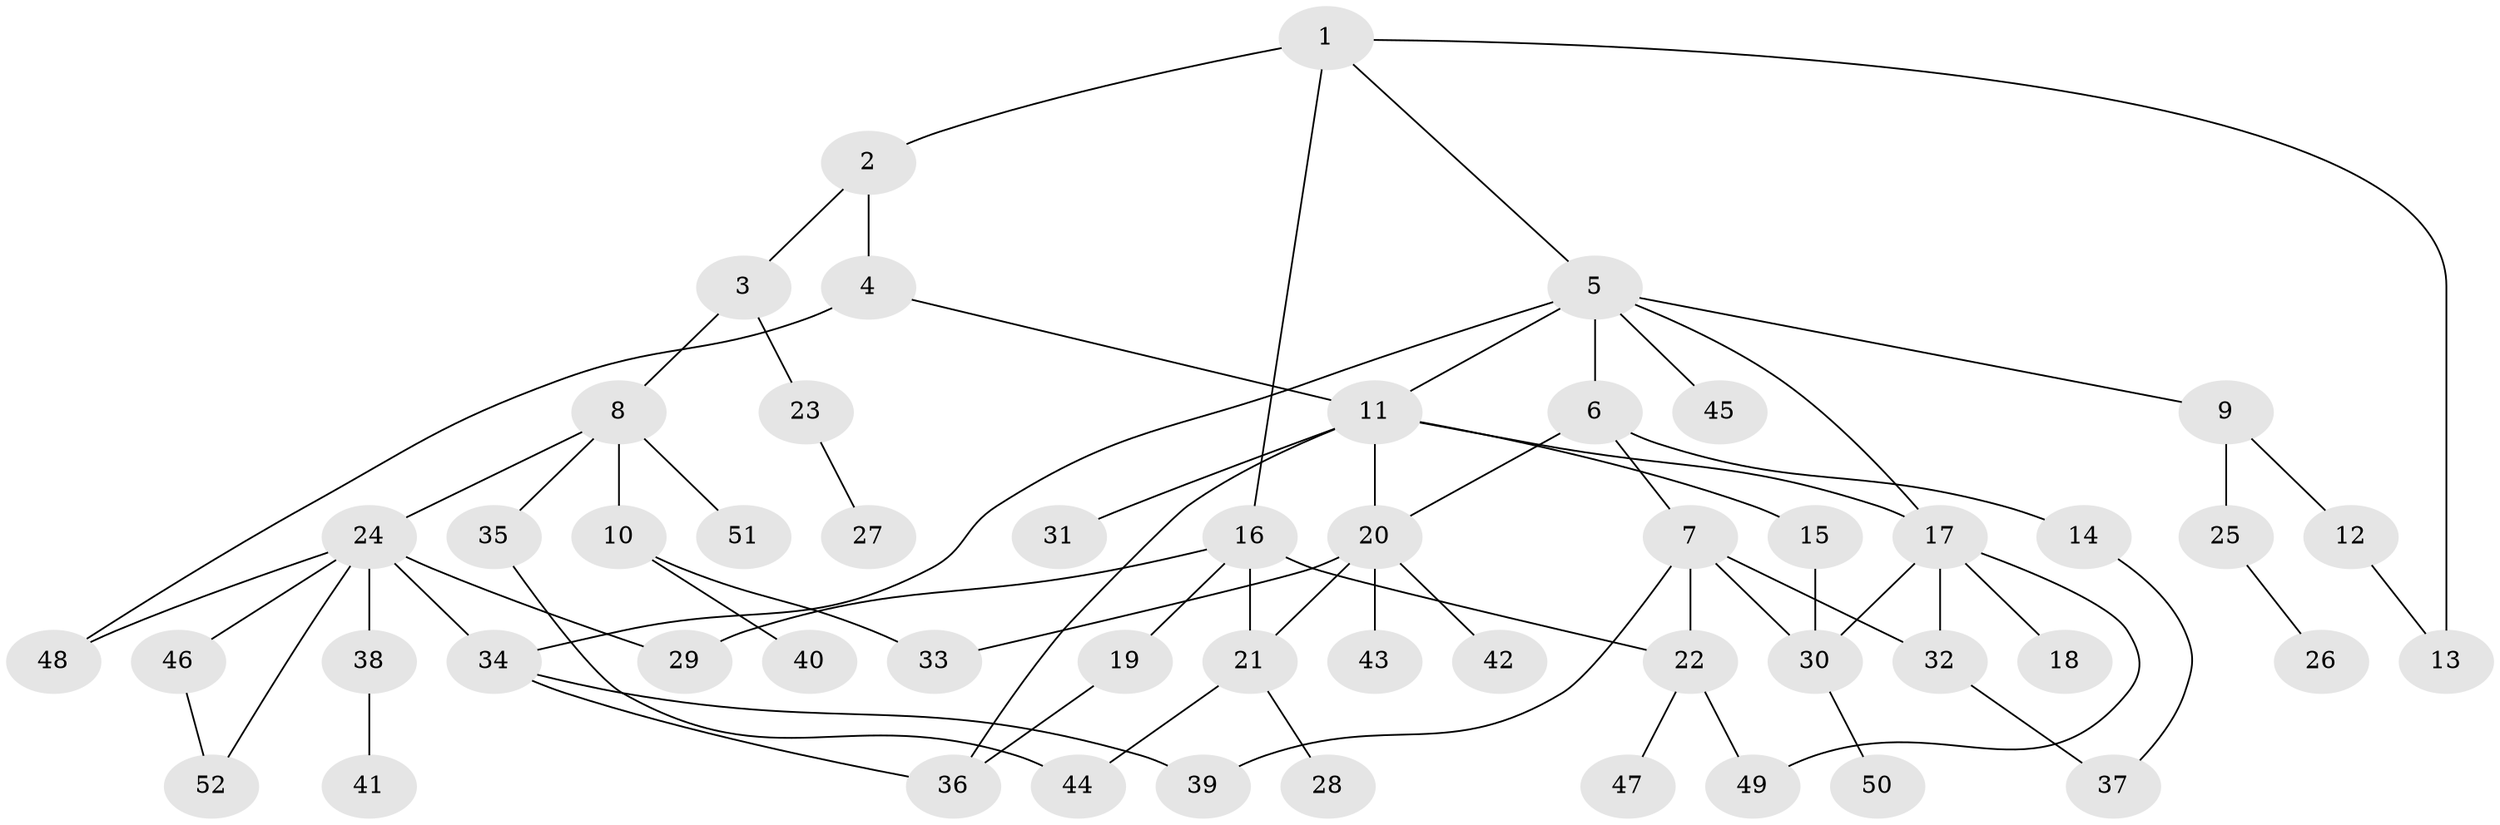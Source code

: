 // Generated by graph-tools (version 1.1) at 2025/01/03/09/25 03:01:10]
// undirected, 52 vertices, 71 edges
graph export_dot {
graph [start="1"]
  node [color=gray90,style=filled];
  1;
  2;
  3;
  4;
  5;
  6;
  7;
  8;
  9;
  10;
  11;
  12;
  13;
  14;
  15;
  16;
  17;
  18;
  19;
  20;
  21;
  22;
  23;
  24;
  25;
  26;
  27;
  28;
  29;
  30;
  31;
  32;
  33;
  34;
  35;
  36;
  37;
  38;
  39;
  40;
  41;
  42;
  43;
  44;
  45;
  46;
  47;
  48;
  49;
  50;
  51;
  52;
  1 -- 2;
  1 -- 5;
  1 -- 16;
  1 -- 13;
  2 -- 3;
  2 -- 4;
  3 -- 8;
  3 -- 23;
  4 -- 11;
  4 -- 48;
  5 -- 6;
  5 -- 9;
  5 -- 34;
  5 -- 45;
  5 -- 17;
  5 -- 11;
  6 -- 7;
  6 -- 14;
  6 -- 20;
  7 -- 39;
  7 -- 30;
  7 -- 32;
  7 -- 22;
  8 -- 10;
  8 -- 24;
  8 -- 35;
  8 -- 51;
  9 -- 12;
  9 -- 25;
  10 -- 33;
  10 -- 40;
  11 -- 15;
  11 -- 17;
  11 -- 20;
  11 -- 31;
  11 -- 36;
  12 -- 13;
  14 -- 37;
  15 -- 30;
  16 -- 19;
  16 -- 22;
  16 -- 29;
  16 -- 21;
  17 -- 18;
  17 -- 30;
  17 -- 32;
  17 -- 49;
  19 -- 36;
  20 -- 21;
  20 -- 42;
  20 -- 43;
  20 -- 33;
  21 -- 28;
  21 -- 44;
  22 -- 47;
  22 -- 49;
  23 -- 27;
  24 -- 29;
  24 -- 38;
  24 -- 46;
  24 -- 52;
  24 -- 34;
  24 -- 48;
  25 -- 26;
  30 -- 50;
  32 -- 37;
  34 -- 36;
  34 -- 39;
  35 -- 44;
  38 -- 41;
  46 -- 52;
}
